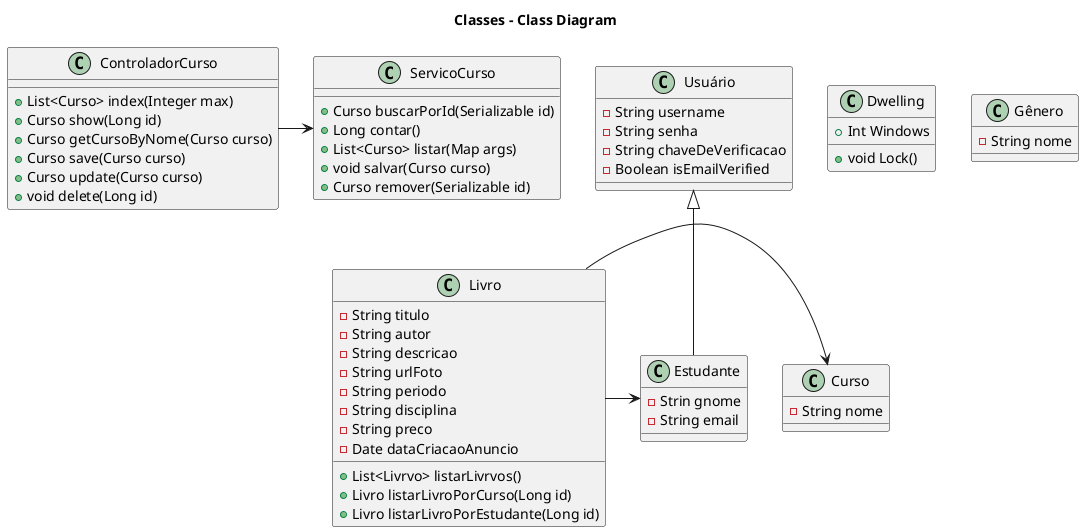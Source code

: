 @startuml

title Classes - Class Diagram


class Dwelling {
  +Int Windows
  +void Lock()
}

class Livro {

    -String titulo
    -String autor
    -String descricao
    -String urlFoto
    -String periodo
    -String disciplina
    -String preco
    -Date dataCriacaoAnuncio

   + List<Livrvo> listarLivrvos()
   + Livro listarLivroPorCurso(Long id)
   + Livro listarLivroPorEstudante(Long id)

}

class Usuário {
    - String username
    - String senha
    - String chaveDeVerificacao
    - Boolean isEmailVerified
}

class Curso {
    - String nome
}

class ControladorCurso {
  + List<Curso> index(Integer max)
  + Curso show(Long id)
  + Curso getCursoByNome(Curso curso)
  + Curso save(Curso curso)
  + Curso update(Curso curso)
  + void delete(Long id)
}

class ServicoCurso {
  + Curso buscarPorId(Serializable id)
  + Long contar()
  + List<Curso> listar(Map args)
  + void salvar(Curso curso)
  + Curso remover(Serializable id)
}

class Gênero {
    - String nome
}

class Estudante {
    - Strin gnome
    - String email
}



ControladorCurso -> ServicoCurso
Livro -> Curso
Livro -> Estudante
Usuário <|-- Estudante 

@enduml